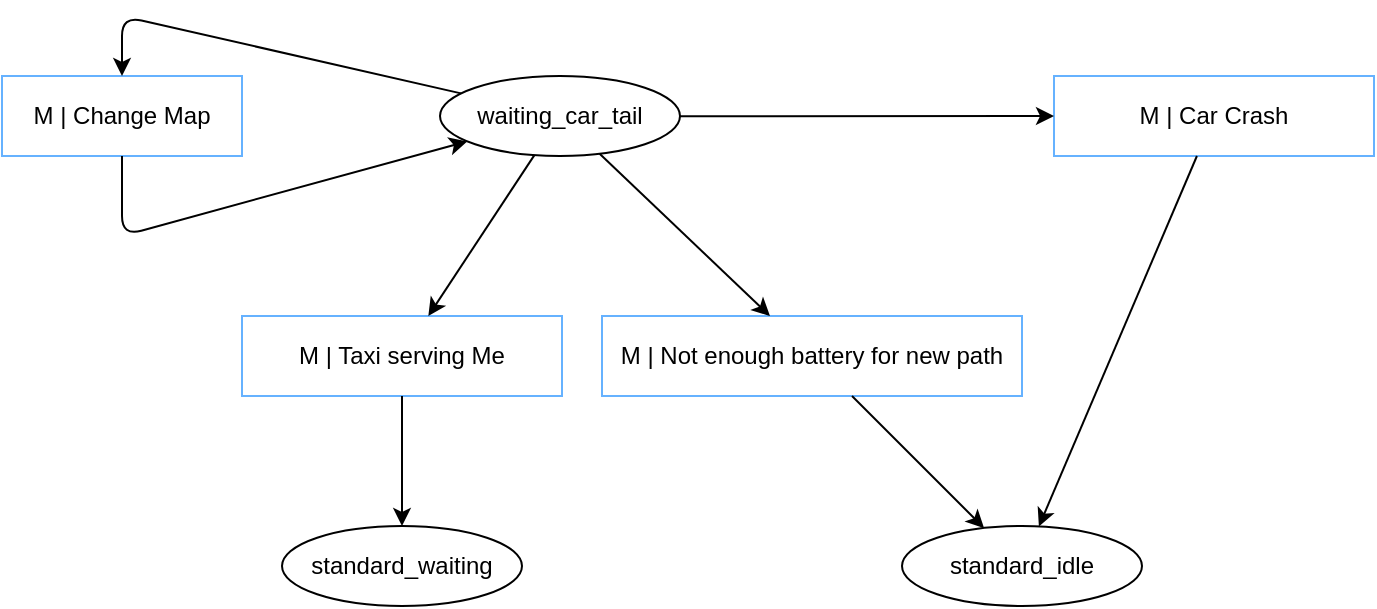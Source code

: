 <mxfile version="12.9.3" type="device"><diagram id="iaTn8lMCqEEovD2W0qhx" name="Page-1"><mxGraphModel dx="1422" dy="822" grid="1" gridSize="10" guides="1" tooltips="1" connect="1" arrows="1" fold="1" page="1" pageScale="1" pageWidth="827" pageHeight="1169" math="0" shadow="0"><root><mxCell id="0"/><mxCell id="1" parent="0"/><mxCell id="1sJgWW-LS810aWIQi-6f-5" value="M | Change Map" style="rounded=0;whiteSpace=wrap;html=1;strokeColor=#66B2FF;fillColor=none;" vertex="1" parent="1"><mxGeometry x="114" y="230" width="120" height="40" as="geometry"/></mxCell><mxCell id="1sJgWW-LS810aWIQi-6f-6" value="M | Car Crash" style="rounded=0;whiteSpace=wrap;html=1;strokeColor=#66B2FF;fillColor=none;" vertex="1" parent="1"><mxGeometry x="640" y="230" width="160" height="40" as="geometry"/></mxCell><mxCell id="1sJgWW-LS810aWIQi-6f-7" value="M | Not enough battery for new path" style="rounded=0;whiteSpace=wrap;html=1;strokeColor=#66B2FF;fillColor=none;" vertex="1" parent="1"><mxGeometry x="414" y="350" width="210" height="40" as="geometry"/></mxCell><mxCell id="1sJgWW-LS810aWIQi-6f-8" value="waiting_car_tail" style="ellipse;whiteSpace=wrap;html=1;" vertex="1" parent="1"><mxGeometry x="333" y="230" width="120" height="40" as="geometry"/></mxCell><mxCell id="1sJgWW-LS810aWIQi-6f-9" value="standard_waiting" style="ellipse;whiteSpace=wrap;html=1;strokeColor=#000000;fillColor=#ffffff;" vertex="1" parent="1"><mxGeometry x="254" y="455" width="120" height="40" as="geometry"/></mxCell><mxCell id="1sJgWW-LS810aWIQi-6f-10" value="M | Taxi serving Me" style="rounded=0;whiteSpace=wrap;html=1;strokeColor=#66B2FF;fillColor=none;" vertex="1" parent="1"><mxGeometry x="234" y="350" width="160" height="40" as="geometry"/></mxCell><mxCell id="1sJgWW-LS810aWIQi-6f-15" value="" style="endArrow=classic;html=1;" edge="1" parent="1" source="1sJgWW-LS810aWIQi-6f-8" target="1sJgWW-LS810aWIQi-6f-10"><mxGeometry width="50" height="50" relative="1" as="geometry"><mxPoint x="544" y="210" as="sourcePoint"/><mxPoint x="594" y="160" as="targetPoint"/></mxGeometry></mxCell><mxCell id="1sJgWW-LS810aWIQi-6f-16" value="" style="endArrow=classic;html=1;" edge="1" parent="1" source="1sJgWW-LS810aWIQi-6f-10" target="1sJgWW-LS810aWIQi-6f-9"><mxGeometry width="50" height="50" relative="1" as="geometry"><mxPoint x="154" y="470" as="sourcePoint"/><mxPoint x="204" y="420" as="targetPoint"/></mxGeometry></mxCell><mxCell id="1sJgWW-LS810aWIQi-6f-17" value="" style="endArrow=classic;html=1;" edge="1" parent="1" source="1sJgWW-LS810aWIQi-6f-8" target="1sJgWW-LS810aWIQi-6f-6"><mxGeometry width="50" height="50" relative="1" as="geometry"><mxPoint x="474" y="330" as="sourcePoint"/><mxPoint x="524" y="280" as="targetPoint"/></mxGeometry></mxCell><mxCell id="1sJgWW-LS810aWIQi-6f-18" value="" style="endArrow=classic;html=1;" edge="1" parent="1" source="1sJgWW-LS810aWIQi-6f-8" target="1sJgWW-LS810aWIQi-6f-5"><mxGeometry width="50" height="50" relative="1" as="geometry"><mxPoint x="44" y="310" as="sourcePoint"/><mxPoint x="94" y="260" as="targetPoint"/><Array as="points"><mxPoint x="174" y="200"/></Array></mxGeometry></mxCell><mxCell id="1sJgWW-LS810aWIQi-6f-19" value="" style="endArrow=classic;html=1;" edge="1" parent="1" source="1sJgWW-LS810aWIQi-6f-5" target="1sJgWW-LS810aWIQi-6f-8"><mxGeometry width="50" height="50" relative="1" as="geometry"><mxPoint x="154" y="190" as="sourcePoint"/><mxPoint x="204" y="140" as="targetPoint"/><Array as="points"><mxPoint x="174" y="310"/></Array></mxGeometry></mxCell><mxCell id="1sJgWW-LS810aWIQi-6f-20" value="standard_idle" style="ellipse;whiteSpace=wrap;html=1;strokeColor=#000000;fillColor=#ffffff;" vertex="1" parent="1"><mxGeometry x="564" y="455" width="120" height="40" as="geometry"/></mxCell><mxCell id="1sJgWW-LS810aWIQi-6f-23" value="" style="endArrow=classic;html=1;" edge="1" parent="1" source="1sJgWW-LS810aWIQi-6f-8" target="1sJgWW-LS810aWIQi-6f-7"><mxGeometry width="50" height="50" relative="1" as="geometry"><mxPoint x="544" y="450" as="sourcePoint"/><mxPoint x="594" y="400" as="targetPoint"/></mxGeometry></mxCell><mxCell id="1sJgWW-LS810aWIQi-6f-24" value="" style="endArrow=classic;html=1;" edge="1" parent="1" source="1sJgWW-LS810aWIQi-6f-7" target="1sJgWW-LS810aWIQi-6f-20"><mxGeometry width="50" height="50" relative="1" as="geometry"><mxPoint x="604" y="440" as="sourcePoint"/><mxPoint x="654" y="380" as="targetPoint"/></mxGeometry></mxCell><mxCell id="1sJgWW-LS810aWIQi-6f-25" value="" style="endArrow=classic;html=1;" edge="1" parent="1" source="1sJgWW-LS810aWIQi-6f-6" target="1sJgWW-LS810aWIQi-6f-20"><mxGeometry width="50" height="50" relative="1" as="geometry"><mxPoint x="634" y="390" as="sourcePoint"/><mxPoint x="684" y="340" as="targetPoint"/></mxGeometry></mxCell></root></mxGraphModel></diagram></mxfile>